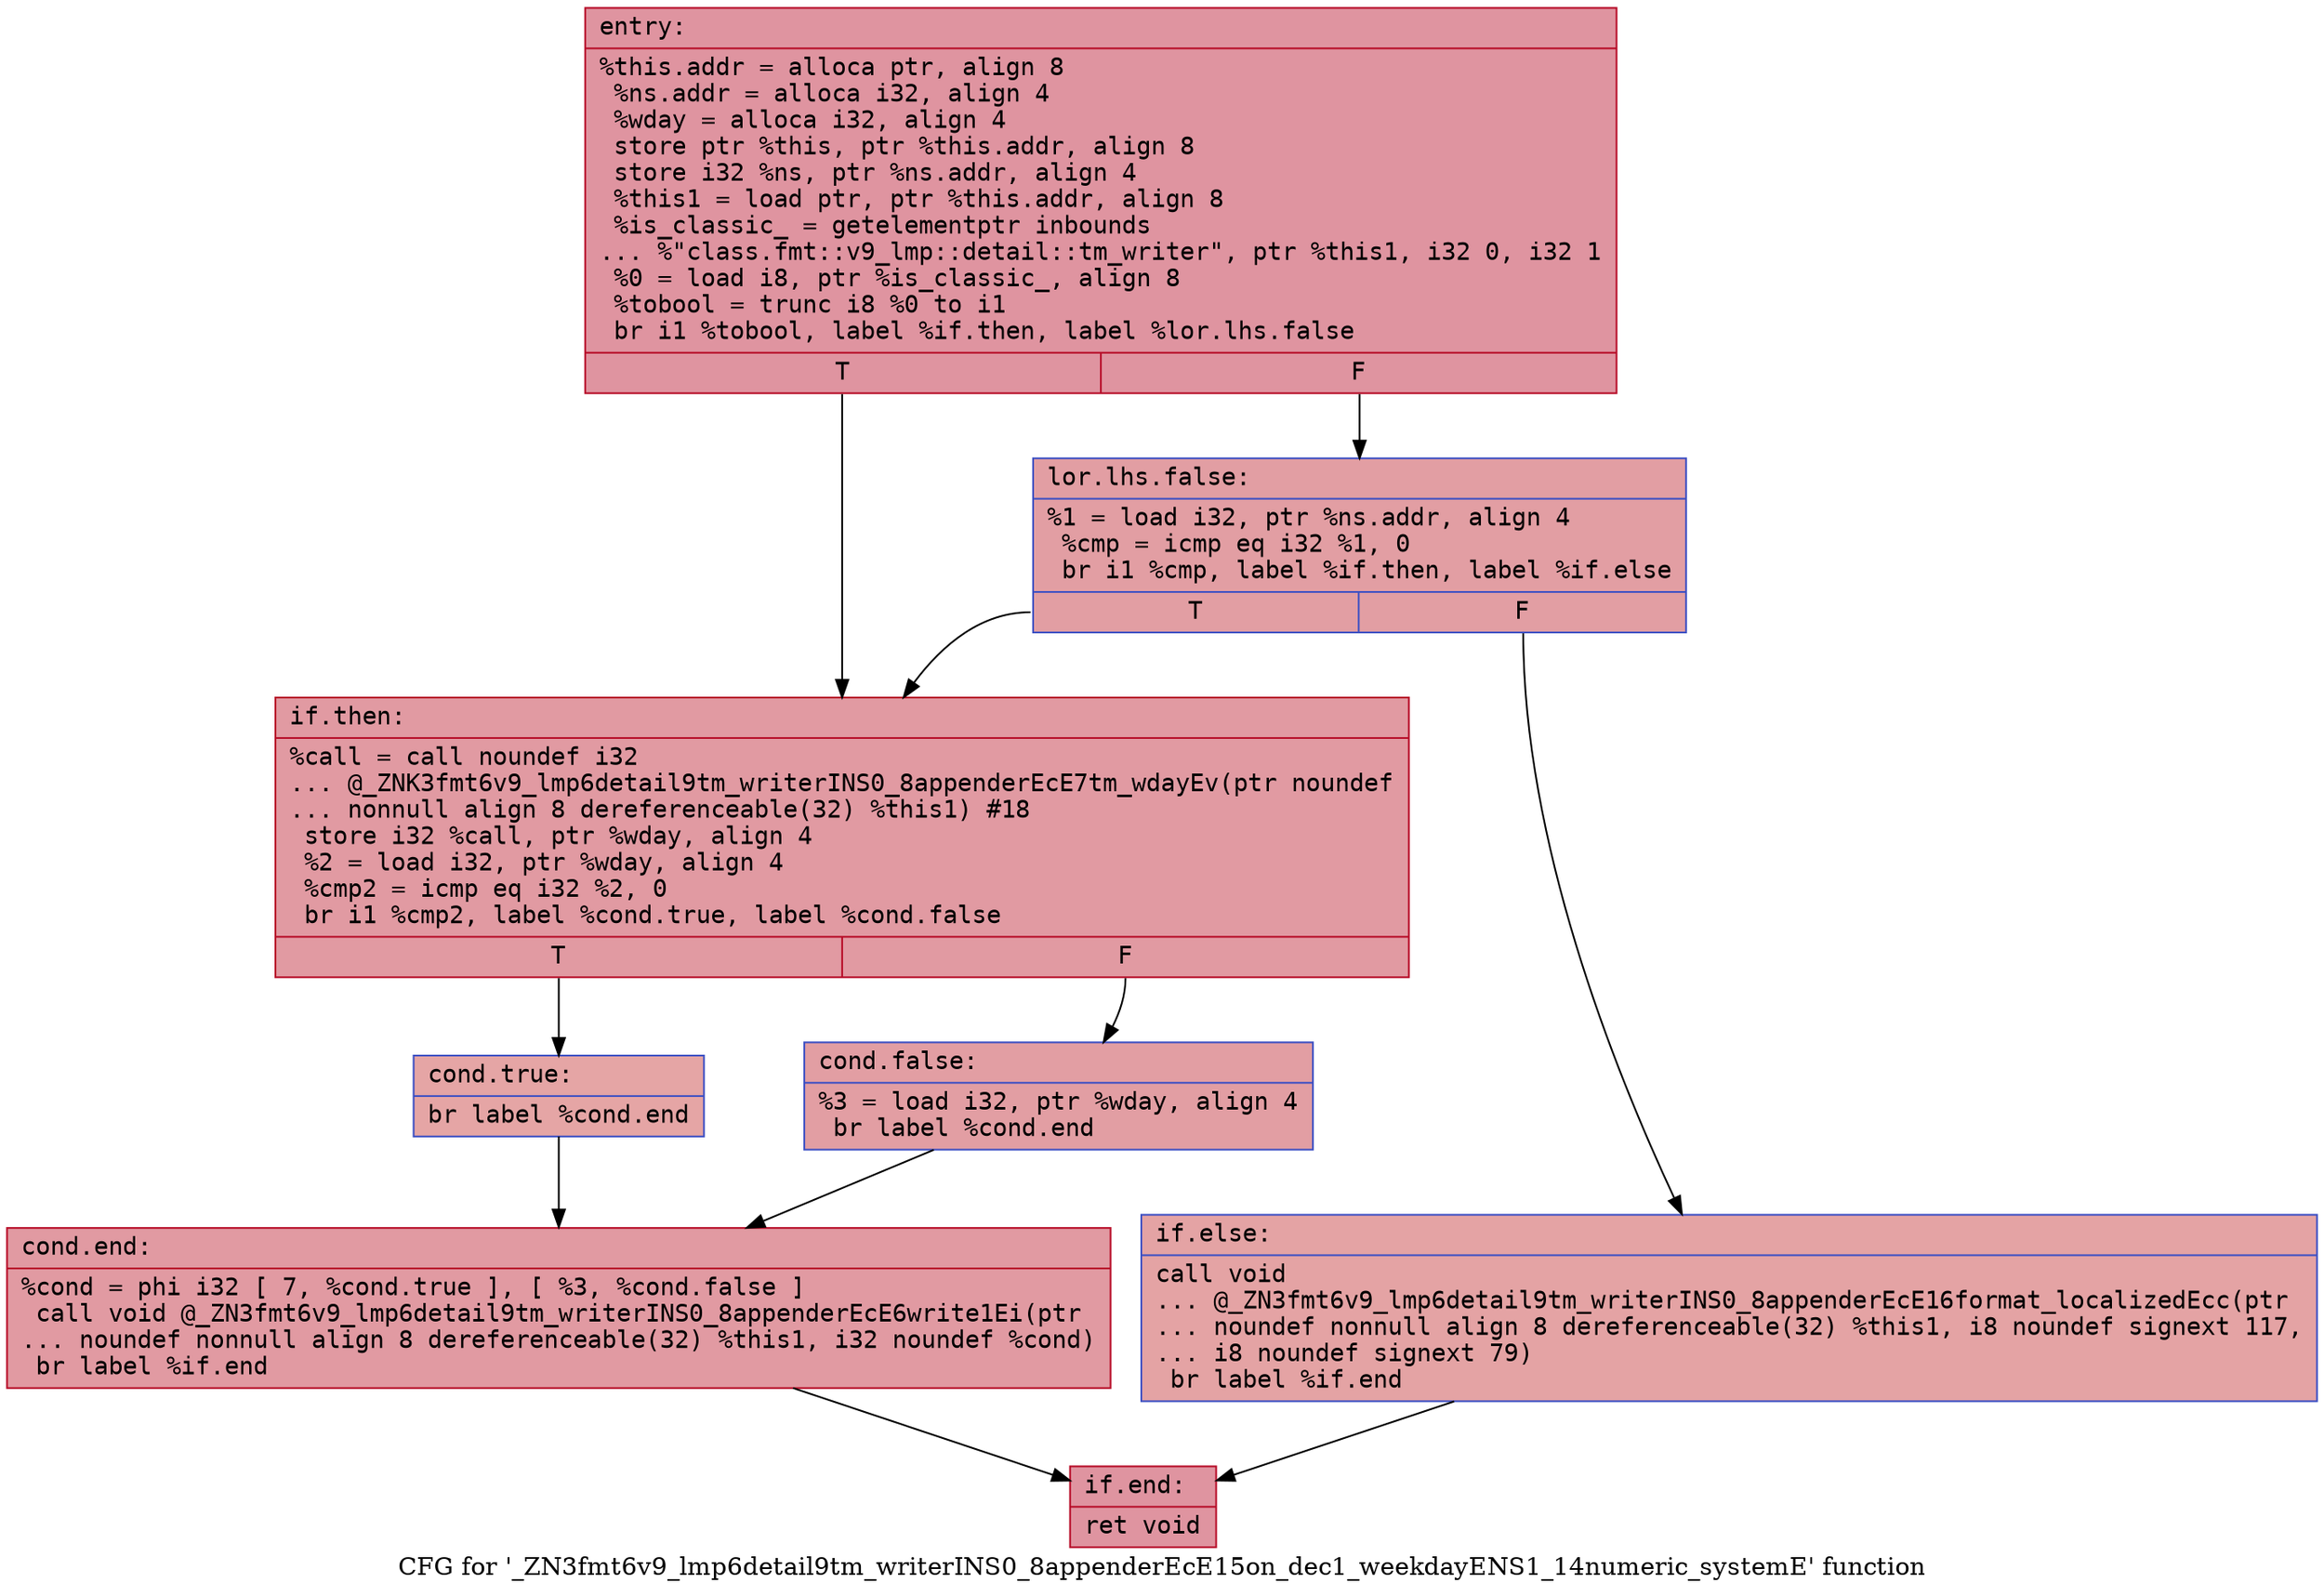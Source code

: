 digraph "CFG for '_ZN3fmt6v9_lmp6detail9tm_writerINS0_8appenderEcE15on_dec1_weekdayENS1_14numeric_systemE' function" {
	label="CFG for '_ZN3fmt6v9_lmp6detail9tm_writerINS0_8appenderEcE15on_dec1_weekdayENS1_14numeric_systemE' function";

	Node0x558416963600 [shape=record,color="#b70d28ff", style=filled, fillcolor="#b70d2870" fontname="Courier",label="{entry:\l|  %this.addr = alloca ptr, align 8\l  %ns.addr = alloca i32, align 4\l  %wday = alloca i32, align 4\l  store ptr %this, ptr %this.addr, align 8\l  store i32 %ns, ptr %ns.addr, align 4\l  %this1 = load ptr, ptr %this.addr, align 8\l  %is_classic_ = getelementptr inbounds\l... %\"class.fmt::v9_lmp::detail::tm_writer\", ptr %this1, i32 0, i32 1\l  %0 = load i8, ptr %is_classic_, align 8\l  %tobool = trunc i8 %0 to i1\l  br i1 %tobool, label %if.then, label %lor.lhs.false\l|{<s0>T|<s1>F}}"];
	Node0x558416963600:s0 -> Node0x558416963b80[tooltip="entry -> if.then\nProbability 50.00%" ];
	Node0x558416963600:s1 -> Node0x558416963bf0[tooltip="entry -> lor.lhs.false\nProbability 50.00%" ];
	Node0x558416963bf0 [shape=record,color="#3d50c3ff", style=filled, fillcolor="#be242e70" fontname="Courier",label="{lor.lhs.false:\l|  %1 = load i32, ptr %ns.addr, align 4\l  %cmp = icmp eq i32 %1, 0\l  br i1 %cmp, label %if.then, label %if.else\l|{<s0>T|<s1>F}}"];
	Node0x558416963bf0:s0 -> Node0x558416963b80[tooltip="lor.lhs.false -> if.then\nProbability 37.50%" ];
	Node0x558416963bf0:s1 -> Node0x558416963e50[tooltip="lor.lhs.false -> if.else\nProbability 62.50%" ];
	Node0x558416963b80 [shape=record,color="#b70d28ff", style=filled, fillcolor="#bb1b2c70" fontname="Courier",label="{if.then:\l|  %call = call noundef i32\l... @_ZNK3fmt6v9_lmp6detail9tm_writerINS0_8appenderEcE7tm_wdayEv(ptr noundef\l... nonnull align 8 dereferenceable(32) %this1) #18\l  store i32 %call, ptr %wday, align 4\l  %2 = load i32, ptr %wday, align 4\l  %cmp2 = icmp eq i32 %2, 0\l  br i1 %cmp2, label %cond.true, label %cond.false\l|{<s0>T|<s1>F}}"];
	Node0x558416963b80:s0 -> Node0x558416964110[tooltip="if.then -> cond.true\nProbability 37.50%" ];
	Node0x558416963b80:s1 -> Node0x558416964490[tooltip="if.then -> cond.false\nProbability 62.50%" ];
	Node0x558416964110 [shape=record,color="#3d50c3ff", style=filled, fillcolor="#c5333470" fontname="Courier",label="{cond.true:\l|  br label %cond.end\l}"];
	Node0x558416964110 -> Node0x5584169645c0[tooltip="cond.true -> cond.end\nProbability 100.00%" ];
	Node0x558416964490 [shape=record,color="#3d50c3ff", style=filled, fillcolor="#be242e70" fontname="Courier",label="{cond.false:\l|  %3 = load i32, ptr %wday, align 4\l  br label %cond.end\l}"];
	Node0x558416964490 -> Node0x5584169645c0[tooltip="cond.false -> cond.end\nProbability 100.00%" ];
	Node0x5584169645c0 [shape=record,color="#b70d28ff", style=filled, fillcolor="#bb1b2c70" fontname="Courier",label="{cond.end:\l|  %cond = phi i32 [ 7, %cond.true ], [ %3, %cond.false ]\l  call void @_ZN3fmt6v9_lmp6detail9tm_writerINS0_8appenderEcE6write1Ei(ptr\l... noundef nonnull align 8 dereferenceable(32) %this1, i32 noundef %cond)\l  br label %if.end\l}"];
	Node0x5584169645c0 -> Node0x5584169647c0[tooltip="cond.end -> if.end\nProbability 100.00%" ];
	Node0x558416963e50 [shape=record,color="#3d50c3ff", style=filled, fillcolor="#c32e3170" fontname="Courier",label="{if.else:\l|  call void\l... @_ZN3fmt6v9_lmp6detail9tm_writerINS0_8appenderEcE16format_localizedEcc(ptr\l... noundef nonnull align 8 dereferenceable(32) %this1, i8 noundef signext 117,\l... i8 noundef signext 79)\l  br label %if.end\l}"];
	Node0x558416963e50 -> Node0x5584169647c0[tooltip="if.else -> if.end\nProbability 100.00%" ];
	Node0x5584169647c0 [shape=record,color="#b70d28ff", style=filled, fillcolor="#b70d2870" fontname="Courier",label="{if.end:\l|  ret void\l}"];
}
